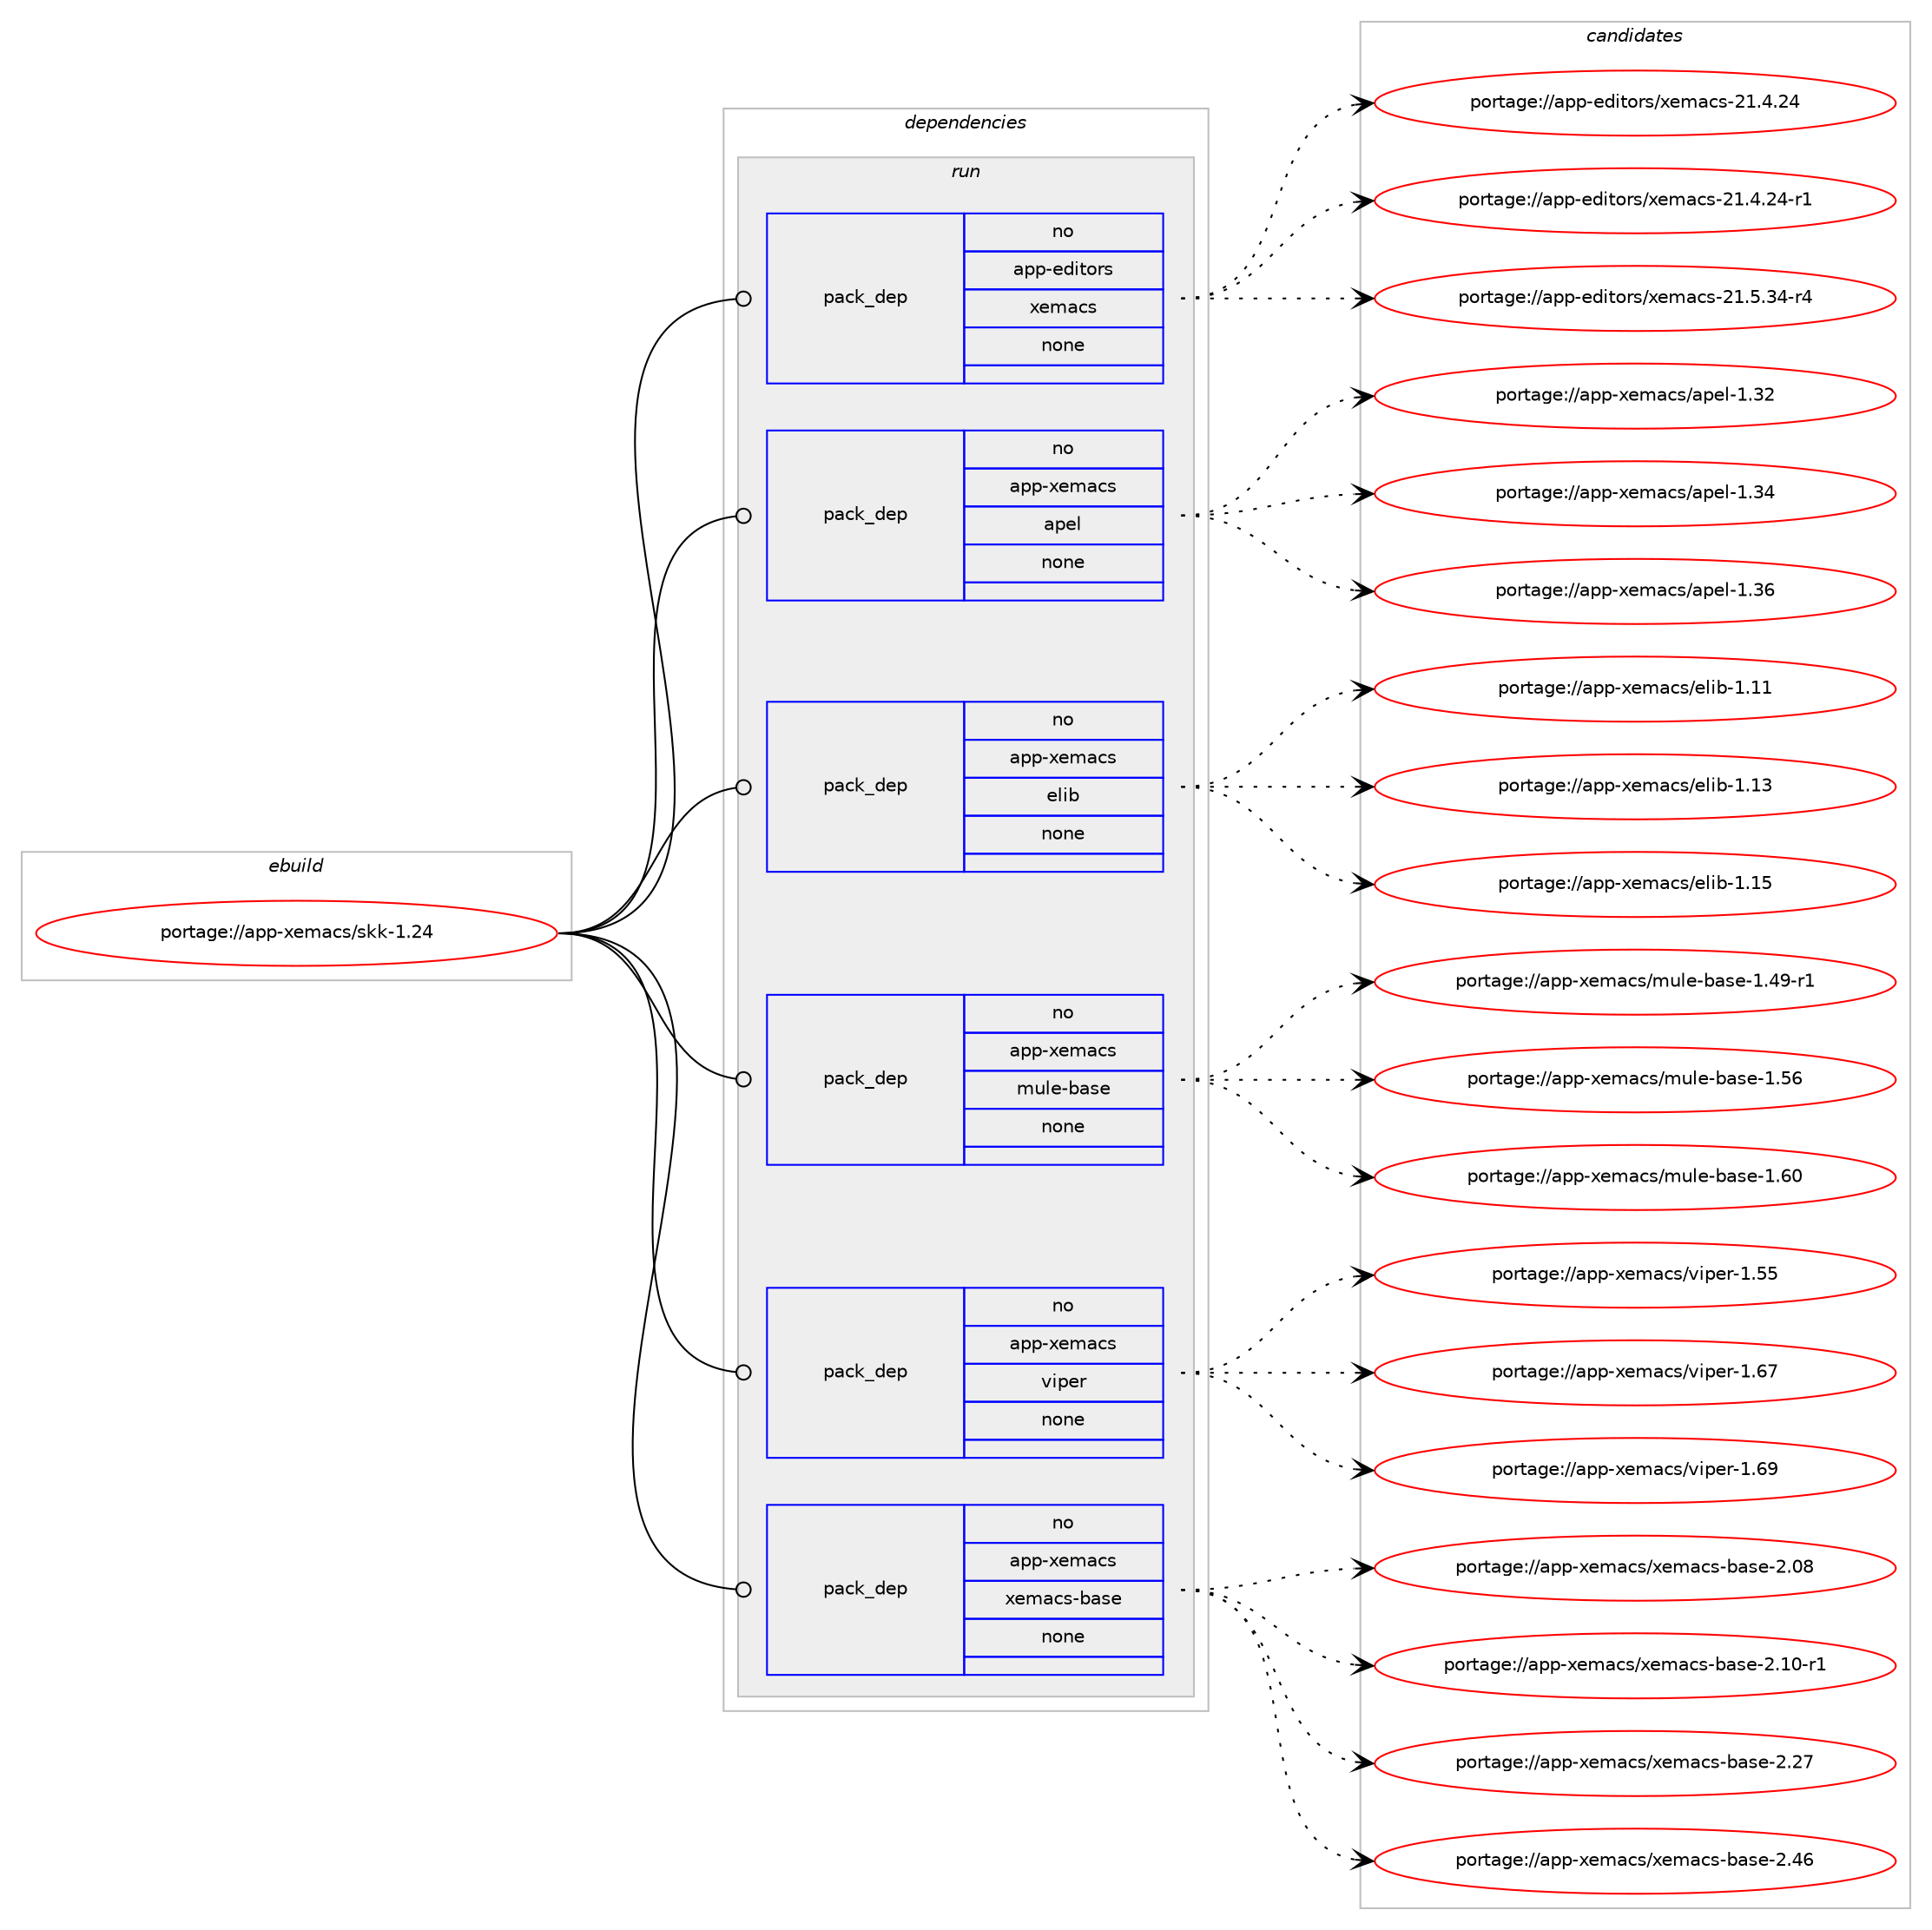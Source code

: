 digraph prolog {

# *************
# Graph options
# *************

newrank=true;
concentrate=true;
compound=true;
graph [rankdir=LR,fontname=Helvetica,fontsize=10,ranksep=1.5];#, ranksep=2.5, nodesep=0.2];
edge  [arrowhead=vee];
node  [fontname=Helvetica,fontsize=10];

# **********
# The ebuild
# **********

subgraph cluster_leftcol {
color=gray;
rank=same;
label=<<i>ebuild</i>>;
id [label="portage://app-xemacs/skk-1.24", color=red, width=4, href="../app-xemacs/skk-1.24.svg"];
}

# ****************
# The dependencies
# ****************

subgraph cluster_midcol {
color=gray;
label=<<i>dependencies</i>>;
subgraph cluster_compile {
fillcolor="#eeeeee";
style=filled;
label=<<i>compile</i>>;
}
subgraph cluster_compileandrun {
fillcolor="#eeeeee";
style=filled;
label=<<i>compile and run</i>>;
}
subgraph cluster_run {
fillcolor="#eeeeee";
style=filled;
label=<<i>run</i>>;
subgraph pack38429 {
dependency51272 [label=<<TABLE BORDER="0" CELLBORDER="1" CELLSPACING="0" CELLPADDING="4" WIDTH="220"><TR><TD ROWSPAN="6" CELLPADDING="30">pack_dep</TD></TR><TR><TD WIDTH="110">no</TD></TR><TR><TD>app-editors</TD></TR><TR><TD>xemacs</TD></TR><TR><TD>none</TD></TR><TR><TD></TD></TR></TABLE>>, shape=none, color=blue];
}
id:e -> dependency51272:w [weight=20,style="solid",arrowhead="odot"];
subgraph pack38430 {
dependency51273 [label=<<TABLE BORDER="0" CELLBORDER="1" CELLSPACING="0" CELLPADDING="4" WIDTH="220"><TR><TD ROWSPAN="6" CELLPADDING="30">pack_dep</TD></TR><TR><TD WIDTH="110">no</TD></TR><TR><TD>app-xemacs</TD></TR><TR><TD>apel</TD></TR><TR><TD>none</TD></TR><TR><TD></TD></TR></TABLE>>, shape=none, color=blue];
}
id:e -> dependency51273:w [weight=20,style="solid",arrowhead="odot"];
subgraph pack38431 {
dependency51274 [label=<<TABLE BORDER="0" CELLBORDER="1" CELLSPACING="0" CELLPADDING="4" WIDTH="220"><TR><TD ROWSPAN="6" CELLPADDING="30">pack_dep</TD></TR><TR><TD WIDTH="110">no</TD></TR><TR><TD>app-xemacs</TD></TR><TR><TD>elib</TD></TR><TR><TD>none</TD></TR><TR><TD></TD></TR></TABLE>>, shape=none, color=blue];
}
id:e -> dependency51274:w [weight=20,style="solid",arrowhead="odot"];
subgraph pack38432 {
dependency51275 [label=<<TABLE BORDER="0" CELLBORDER="1" CELLSPACING="0" CELLPADDING="4" WIDTH="220"><TR><TD ROWSPAN="6" CELLPADDING="30">pack_dep</TD></TR><TR><TD WIDTH="110">no</TD></TR><TR><TD>app-xemacs</TD></TR><TR><TD>mule-base</TD></TR><TR><TD>none</TD></TR><TR><TD></TD></TR></TABLE>>, shape=none, color=blue];
}
id:e -> dependency51275:w [weight=20,style="solid",arrowhead="odot"];
subgraph pack38433 {
dependency51276 [label=<<TABLE BORDER="0" CELLBORDER="1" CELLSPACING="0" CELLPADDING="4" WIDTH="220"><TR><TD ROWSPAN="6" CELLPADDING="30">pack_dep</TD></TR><TR><TD WIDTH="110">no</TD></TR><TR><TD>app-xemacs</TD></TR><TR><TD>viper</TD></TR><TR><TD>none</TD></TR><TR><TD></TD></TR></TABLE>>, shape=none, color=blue];
}
id:e -> dependency51276:w [weight=20,style="solid",arrowhead="odot"];
subgraph pack38434 {
dependency51277 [label=<<TABLE BORDER="0" CELLBORDER="1" CELLSPACING="0" CELLPADDING="4" WIDTH="220"><TR><TD ROWSPAN="6" CELLPADDING="30">pack_dep</TD></TR><TR><TD WIDTH="110">no</TD></TR><TR><TD>app-xemacs</TD></TR><TR><TD>xemacs-base</TD></TR><TR><TD>none</TD></TR><TR><TD></TD></TR></TABLE>>, shape=none, color=blue];
}
id:e -> dependency51277:w [weight=20,style="solid",arrowhead="odot"];
}
}

# **************
# The candidates
# **************

subgraph cluster_choices {
rank=same;
color=gray;
label=<<i>candidates</i>>;

subgraph choice38429 {
color=black;
nodesep=1;
choiceportage97112112451011001051161111141154712010110997991154550494652465052 [label="portage://app-editors/xemacs-21.4.24", color=red, width=4,href="../app-editors/xemacs-21.4.24.svg"];
choiceportage971121124510110010511611111411547120101109979911545504946524650524511449 [label="portage://app-editors/xemacs-21.4.24-r1", color=red, width=4,href="../app-editors/xemacs-21.4.24-r1.svg"];
choiceportage971121124510110010511611111411547120101109979911545504946534651524511452 [label="portage://app-editors/xemacs-21.5.34-r4", color=red, width=4,href="../app-editors/xemacs-21.5.34-r4.svg"];
dependency51272:e -> choiceportage97112112451011001051161111141154712010110997991154550494652465052:w [style=dotted,weight="100"];
dependency51272:e -> choiceportage971121124510110010511611111411547120101109979911545504946524650524511449:w [style=dotted,weight="100"];
dependency51272:e -> choiceportage971121124510110010511611111411547120101109979911545504946534651524511452:w [style=dotted,weight="100"];
}
subgraph choice38430 {
color=black;
nodesep=1;
choiceportage9711211245120101109979911547971121011084549465150 [label="portage://app-xemacs/apel-1.32", color=red, width=4,href="../app-xemacs/apel-1.32.svg"];
choiceportage9711211245120101109979911547971121011084549465152 [label="portage://app-xemacs/apel-1.34", color=red, width=4,href="../app-xemacs/apel-1.34.svg"];
choiceportage9711211245120101109979911547971121011084549465154 [label="portage://app-xemacs/apel-1.36", color=red, width=4,href="../app-xemacs/apel-1.36.svg"];
dependency51273:e -> choiceportage9711211245120101109979911547971121011084549465150:w [style=dotted,weight="100"];
dependency51273:e -> choiceportage9711211245120101109979911547971121011084549465152:w [style=dotted,weight="100"];
dependency51273:e -> choiceportage9711211245120101109979911547971121011084549465154:w [style=dotted,weight="100"];
}
subgraph choice38431 {
color=black;
nodesep=1;
choiceportage9711211245120101109979911547101108105984549464949 [label="portage://app-xemacs/elib-1.11", color=red, width=4,href="../app-xemacs/elib-1.11.svg"];
choiceportage9711211245120101109979911547101108105984549464951 [label="portage://app-xemacs/elib-1.13", color=red, width=4,href="../app-xemacs/elib-1.13.svg"];
choiceportage9711211245120101109979911547101108105984549464953 [label="portage://app-xemacs/elib-1.15", color=red, width=4,href="../app-xemacs/elib-1.15.svg"];
dependency51274:e -> choiceportage9711211245120101109979911547101108105984549464949:w [style=dotted,weight="100"];
dependency51274:e -> choiceportage9711211245120101109979911547101108105984549464951:w [style=dotted,weight="100"];
dependency51274:e -> choiceportage9711211245120101109979911547101108105984549464953:w [style=dotted,weight="100"];
}
subgraph choice38432 {
color=black;
nodesep=1;
choiceportage971121124512010110997991154710911710810145989711510145494652574511449 [label="portage://app-xemacs/mule-base-1.49-r1", color=red, width=4,href="../app-xemacs/mule-base-1.49-r1.svg"];
choiceportage97112112451201011099799115471091171081014598971151014549465354 [label="portage://app-xemacs/mule-base-1.56", color=red, width=4,href="../app-xemacs/mule-base-1.56.svg"];
choiceportage97112112451201011099799115471091171081014598971151014549465448 [label="portage://app-xemacs/mule-base-1.60", color=red, width=4,href="../app-xemacs/mule-base-1.60.svg"];
dependency51275:e -> choiceportage971121124512010110997991154710911710810145989711510145494652574511449:w [style=dotted,weight="100"];
dependency51275:e -> choiceportage97112112451201011099799115471091171081014598971151014549465354:w [style=dotted,weight="100"];
dependency51275:e -> choiceportage97112112451201011099799115471091171081014598971151014549465448:w [style=dotted,weight="100"];
}
subgraph choice38433 {
color=black;
nodesep=1;
choiceportage97112112451201011099799115471181051121011144549465353 [label="portage://app-xemacs/viper-1.55", color=red, width=4,href="../app-xemacs/viper-1.55.svg"];
choiceportage97112112451201011099799115471181051121011144549465455 [label="portage://app-xemacs/viper-1.67", color=red, width=4,href="../app-xemacs/viper-1.67.svg"];
choiceportage97112112451201011099799115471181051121011144549465457 [label="portage://app-xemacs/viper-1.69", color=red, width=4,href="../app-xemacs/viper-1.69.svg"];
dependency51276:e -> choiceportage97112112451201011099799115471181051121011144549465353:w [style=dotted,weight="100"];
dependency51276:e -> choiceportage97112112451201011099799115471181051121011144549465455:w [style=dotted,weight="100"];
dependency51276:e -> choiceportage97112112451201011099799115471181051121011144549465457:w [style=dotted,weight="100"];
}
subgraph choice38434 {
color=black;
nodesep=1;
choiceportage971121124512010110997991154712010110997991154598971151014550464856 [label="portage://app-xemacs/xemacs-base-2.08", color=red, width=4,href="../app-xemacs/xemacs-base-2.08.svg"];
choiceportage9711211245120101109979911547120101109979911545989711510145504649484511449 [label="portage://app-xemacs/xemacs-base-2.10-r1", color=red, width=4,href="../app-xemacs/xemacs-base-2.10-r1.svg"];
choiceportage971121124512010110997991154712010110997991154598971151014550465055 [label="portage://app-xemacs/xemacs-base-2.27", color=red, width=4,href="../app-xemacs/xemacs-base-2.27.svg"];
choiceportage971121124512010110997991154712010110997991154598971151014550465254 [label="portage://app-xemacs/xemacs-base-2.46", color=red, width=4,href="../app-xemacs/xemacs-base-2.46.svg"];
dependency51277:e -> choiceportage971121124512010110997991154712010110997991154598971151014550464856:w [style=dotted,weight="100"];
dependency51277:e -> choiceportage9711211245120101109979911547120101109979911545989711510145504649484511449:w [style=dotted,weight="100"];
dependency51277:e -> choiceportage971121124512010110997991154712010110997991154598971151014550465055:w [style=dotted,weight="100"];
dependency51277:e -> choiceportage971121124512010110997991154712010110997991154598971151014550465254:w [style=dotted,weight="100"];
}
}

}
